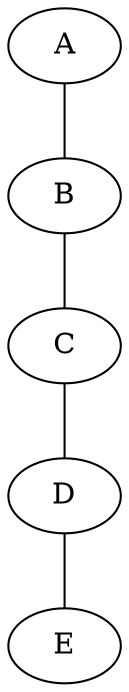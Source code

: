 graph {
    /* -- Nodes -- */
    A[coords = "[0.0, 0.0]", bcs = "[0.0, 0.0, NAN]", load = "[0.0, 0.0]"];
    B[coords = "[0.0, 2.0]", bcs = "[NAN, NAN, NAN]", load = "[0.0, 0.0]"];
    C[coords = "[1.5, 3.0]", bcs = "[NAN, NAN, NAN]", load = "[0.0,-2.e4.]", torque = "0.0"];
    D[coords = "[3.0, 2.0]", bcs = "[NAN, NAN, NAN]", load = "[0.0, 0.0]"];
    E[coords = "[3.0, 0.0]", bcs = "[0.0, 0.0, NAN]", load = "[0.0, 0.0]"];
    
    /* -- Edges -- */
    A -- B[E="2.e11", A="1.e-2", I="5.e-6"];
    B -- C[E="2.e11", A="1.e-2", I="5.e-6"];
    C -- D[E="2.e11", A="1.e-2", I="5.e-6"];
    D -- E[E="2.e11", A="1.e-2", I="5.e-6"];
}

